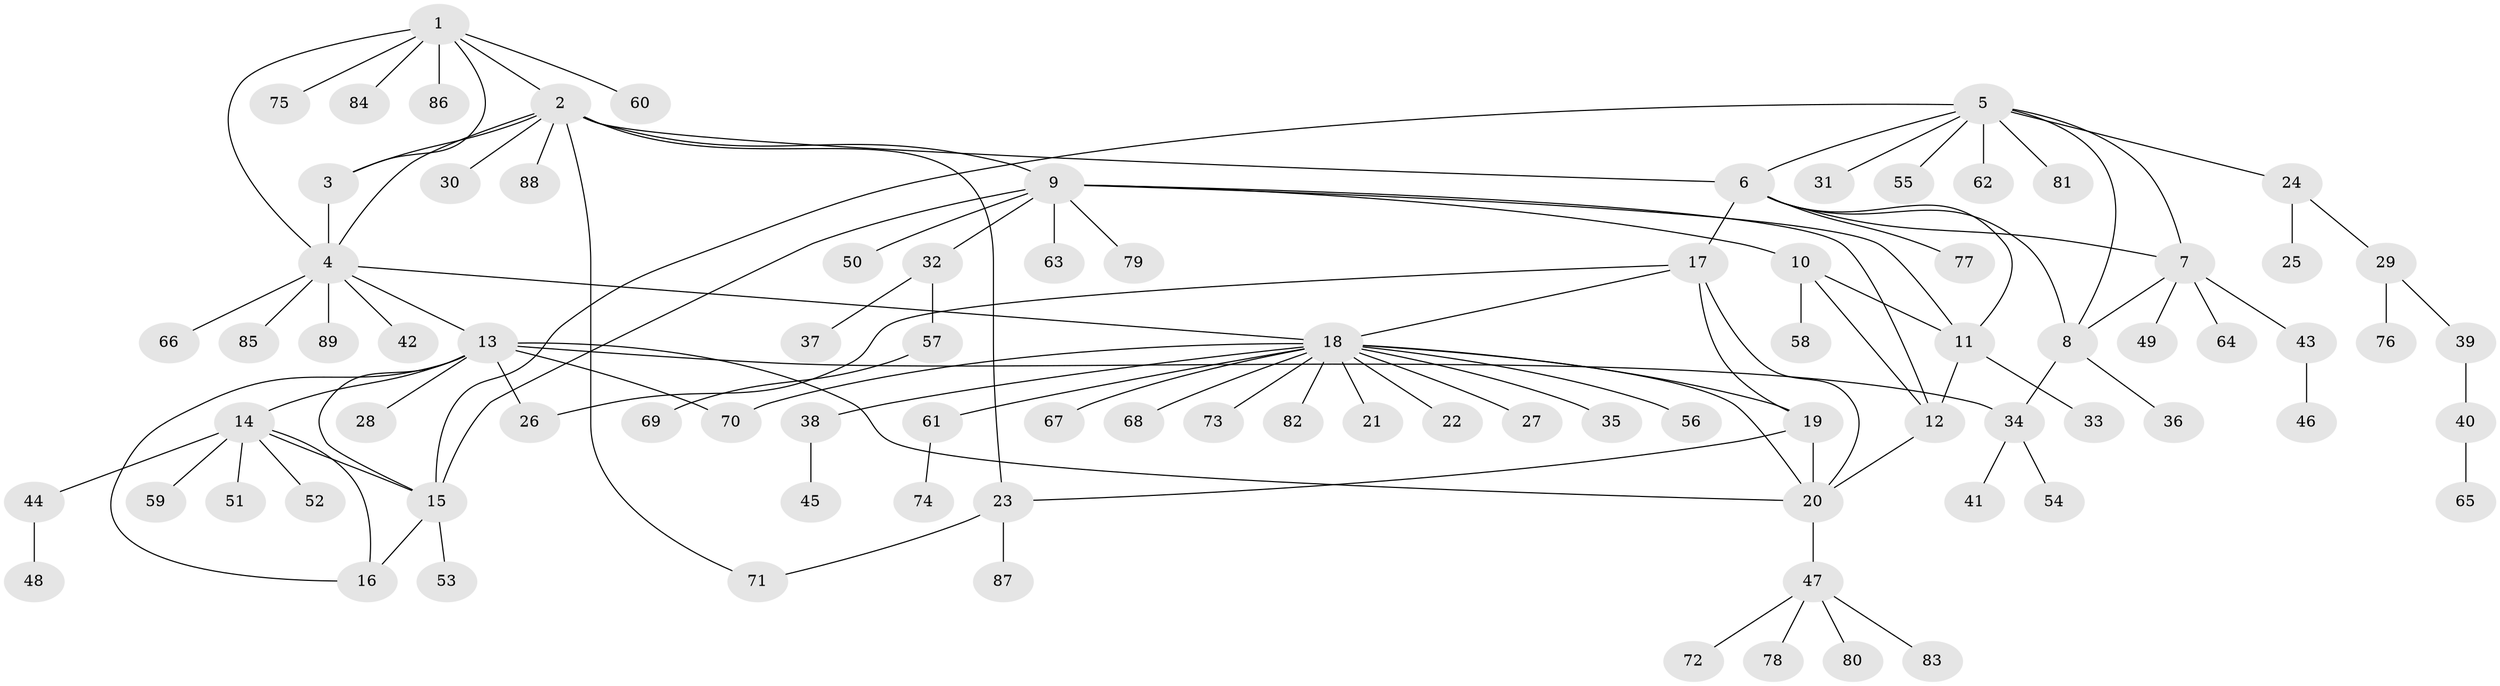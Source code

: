 // Generated by graph-tools (version 1.1) at 2025/11/02/27/25 16:11:33]
// undirected, 89 vertices, 114 edges
graph export_dot {
graph [start="1"]
  node [color=gray90,style=filled];
  1;
  2;
  3;
  4;
  5;
  6;
  7;
  8;
  9;
  10;
  11;
  12;
  13;
  14;
  15;
  16;
  17;
  18;
  19;
  20;
  21;
  22;
  23;
  24;
  25;
  26;
  27;
  28;
  29;
  30;
  31;
  32;
  33;
  34;
  35;
  36;
  37;
  38;
  39;
  40;
  41;
  42;
  43;
  44;
  45;
  46;
  47;
  48;
  49;
  50;
  51;
  52;
  53;
  54;
  55;
  56;
  57;
  58;
  59;
  60;
  61;
  62;
  63;
  64;
  65;
  66;
  67;
  68;
  69;
  70;
  71;
  72;
  73;
  74;
  75;
  76;
  77;
  78;
  79;
  80;
  81;
  82;
  83;
  84;
  85;
  86;
  87;
  88;
  89;
  1 -- 2;
  1 -- 3;
  1 -- 4;
  1 -- 60;
  1 -- 75;
  1 -- 84;
  1 -- 86;
  2 -- 3;
  2 -- 4;
  2 -- 6;
  2 -- 9;
  2 -- 23;
  2 -- 30;
  2 -- 71;
  2 -- 88;
  3 -- 4;
  4 -- 13;
  4 -- 18;
  4 -- 42;
  4 -- 66;
  4 -- 85;
  4 -- 89;
  5 -- 6;
  5 -- 7;
  5 -- 8;
  5 -- 15;
  5 -- 24;
  5 -- 31;
  5 -- 55;
  5 -- 62;
  5 -- 81;
  6 -- 7;
  6 -- 8;
  6 -- 11;
  6 -- 17;
  6 -- 77;
  7 -- 8;
  7 -- 43;
  7 -- 49;
  7 -- 64;
  8 -- 34;
  8 -- 36;
  9 -- 10;
  9 -- 11;
  9 -- 12;
  9 -- 15;
  9 -- 32;
  9 -- 50;
  9 -- 63;
  9 -- 79;
  10 -- 11;
  10 -- 12;
  10 -- 58;
  11 -- 12;
  11 -- 33;
  12 -- 20;
  13 -- 14;
  13 -- 15;
  13 -- 16;
  13 -- 20;
  13 -- 26;
  13 -- 28;
  13 -- 34;
  13 -- 70;
  14 -- 15;
  14 -- 16;
  14 -- 44;
  14 -- 51;
  14 -- 52;
  14 -- 59;
  15 -- 16;
  15 -- 53;
  17 -- 18;
  17 -- 19;
  17 -- 20;
  17 -- 26;
  18 -- 19;
  18 -- 20;
  18 -- 21;
  18 -- 22;
  18 -- 27;
  18 -- 35;
  18 -- 38;
  18 -- 56;
  18 -- 61;
  18 -- 67;
  18 -- 68;
  18 -- 70;
  18 -- 73;
  18 -- 82;
  19 -- 20;
  19 -- 23;
  20 -- 47;
  23 -- 71;
  23 -- 87;
  24 -- 25;
  24 -- 29;
  29 -- 39;
  29 -- 76;
  32 -- 37;
  32 -- 57;
  34 -- 41;
  34 -- 54;
  38 -- 45;
  39 -- 40;
  40 -- 65;
  43 -- 46;
  44 -- 48;
  47 -- 72;
  47 -- 78;
  47 -- 80;
  47 -- 83;
  57 -- 69;
  61 -- 74;
}
